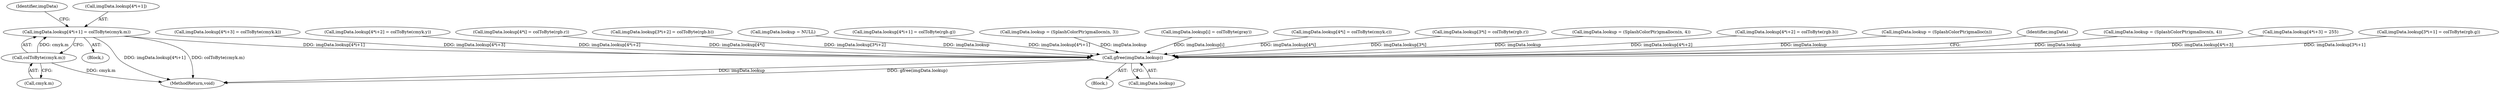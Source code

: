 digraph "0_poppler_7b2d314a61fd0e12f47c62996cb49ec0d1ba747a_11@array" {
"1000624" [label="(Call,imgData.lookup[4*i+1] = colToByte(cmyk.m))"];
"1000634" [label="(Call,colToByte(cmyk.m))"];
"1000692" [label="(Call,gfree(imgData.lookup))"];
"1000641" [label="(Identifier,imgData)"];
"1000624" [label="(Call,imgData.lookup[4*i+1] = colToByte(cmyk.m))"];
"1000391" [label="(Call,imgData.lookup = (SplashColorPtr)gmalloc(n))"];
"1000697" [label="(Identifier,imgData)"];
"1000583" [label="(Call,imgData.lookup = (SplashColorPtr)gmallocn(n, 4))"];
"1000570" [label="(Call,imgData.lookup[4*i+3] = 255)"];
"1000634" [label="(Call,colToByte(cmyk.m))"];
"1000692" [label="(Call,gfree(imgData.lookup))"];
"1000176" [label="(Block,)"];
"1000471" [label="(Call,imgData.lookup[3*i+1] = colToByte(rgb.g))"];
"1000652" [label="(Call,imgData.lookup[4*i+3] = colToByte(cmyk.k))"];
"1000638" [label="(Call,imgData.lookup[4*i+2] = colToByte(cmyk.y))"];
"1000601" [label="(Block,)"];
"1000530" [label="(Call,imgData.lookup[4*i] = colToByte(rgb.r))"];
"1000485" [label="(Call,imgData.lookup[3*i+2] = colToByte(rgb.b))"];
"1000371" [label="(Call,imgData.lookup = NULL)"];
"1000542" [label="(Call,imgData.lookup[4*i+1] = colToByte(rgb.g))"];
"1000430" [label="(Call,imgData.lookup = (SplashColorPtr)gmallocn(n, 3))"];
"1000419" [label="(Call,imgData.lookup[i] = colToByte(gray))"];
"1000612" [label="(Call,imgData.lookup[4*i] = colToByte(cmyk.c))"];
"1000459" [label="(Call,imgData.lookup[3*i] = colToByte(rgb.r))"];
"1000700" [label="(MethodReturn,void)"];
"1000693" [label="(Call,imgData.lookup)"];
"1000501" [label="(Call,imgData.lookup = (SplashColorPtr)gmallocn(n, 4))"];
"1000625" [label="(Call,imgData.lookup[4*i+1])"];
"1000635" [label="(Call,cmyk.m)"];
"1000556" [label="(Call,imgData.lookup[4*i+2] = colToByte(rgb.b))"];
"1000624" -> "1000601"  [label="AST: "];
"1000624" -> "1000634"  [label="CFG: "];
"1000625" -> "1000624"  [label="AST: "];
"1000634" -> "1000624"  [label="AST: "];
"1000641" -> "1000624"  [label="CFG: "];
"1000624" -> "1000700"  [label="DDG: imgData.lookup[4*i+1]"];
"1000624" -> "1000700"  [label="DDG: colToByte(cmyk.m)"];
"1000634" -> "1000624"  [label="DDG: cmyk.m"];
"1000624" -> "1000692"  [label="DDG: imgData.lookup[4*i+1]"];
"1000634" -> "1000635"  [label="CFG: "];
"1000635" -> "1000634"  [label="AST: "];
"1000634" -> "1000700"  [label="DDG: cmyk.m"];
"1000692" -> "1000176"  [label="AST: "];
"1000692" -> "1000693"  [label="CFG: "];
"1000693" -> "1000692"  [label="AST: "];
"1000697" -> "1000692"  [label="CFG: "];
"1000692" -> "1000700"  [label="DDG: imgData.lookup"];
"1000692" -> "1000700"  [label="DDG: gfree(imgData.lookup)"];
"1000485" -> "1000692"  [label="DDG: imgData.lookup[3*i+2]"];
"1000459" -> "1000692"  [label="DDG: imgData.lookup[3*i]"];
"1000471" -> "1000692"  [label="DDG: imgData.lookup[3*i+1]"];
"1000612" -> "1000692"  [label="DDG: imgData.lookup[4*i]"];
"1000530" -> "1000692"  [label="DDG: imgData.lookup[4*i]"];
"1000583" -> "1000692"  [label="DDG: imgData.lookup"];
"1000419" -> "1000692"  [label="DDG: imgData.lookup[i]"];
"1000371" -> "1000692"  [label="DDG: imgData.lookup"];
"1000570" -> "1000692"  [label="DDG: imgData.lookup[4*i+3]"];
"1000638" -> "1000692"  [label="DDG: imgData.lookup[4*i+2]"];
"1000391" -> "1000692"  [label="DDG: imgData.lookup"];
"1000556" -> "1000692"  [label="DDG: imgData.lookup[4*i+2]"];
"1000501" -> "1000692"  [label="DDG: imgData.lookup"];
"1000652" -> "1000692"  [label="DDG: imgData.lookup[4*i+3]"];
"1000542" -> "1000692"  [label="DDG: imgData.lookup[4*i+1]"];
"1000430" -> "1000692"  [label="DDG: imgData.lookup"];
}
